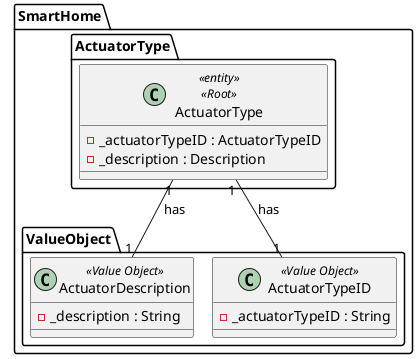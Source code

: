 @startuml
!pragma layout smetana

package SmartHome.ActuatorType {
class ActuatorType<<entity>><<Root>> {
    - _actuatorTypeID : ActuatorTypeID
    - _description : Description
}

package SmartHome.ValueObject {
class ActuatorDescription<<Value Object>> {
    - _description : String
}
class ActuatorTypeID<<Value Object>> {
    - _actuatorTypeID : String
}
}

SmartHome.ActuatorType.ActuatorType "1" -- "1" ActuatorDescription : has
SmartHome.ActuatorType.ActuatorType "1" -- "1" ActuatorTypeID : has

@enduml